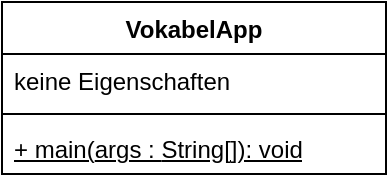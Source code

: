 <mxfile version="21.6.5" type="device" pages="2">
  <diagram id="iyO7cemp9dFGIv96Irqp" name="Klassendiagramm VokabelApp">
    <mxGraphModel dx="2924" dy="1174" grid="1" gridSize="10" guides="1" tooltips="1" connect="1" arrows="1" fold="1" page="1" pageScale="1" pageWidth="827" pageHeight="1169" math="0" shadow="0">
      <root>
        <mxCell id="0" />
        <mxCell id="1" parent="0" />
        <mxCell id="OejgFSziZwN4g2gwBmih-1" value="VokabelApp&lt;br&gt;" style="swimlane;fontStyle=1;align=center;verticalAlign=top;childLayout=stackLayout;horizontal=1;startSize=26;horizontalStack=0;resizeParent=1;resizeParentMax=0;resizeLast=0;collapsible=1;marginBottom=0;whiteSpace=wrap;html=1;" parent="1" vertex="1">
          <mxGeometry x="330" y="660" width="192" height="86" as="geometry" />
        </mxCell>
        <mxCell id="OejgFSziZwN4g2gwBmih-2" value="keine Eigenschaften" style="text;strokeColor=none;fillColor=none;align=left;verticalAlign=top;spacingLeft=4;spacingRight=4;overflow=hidden;rotatable=0;points=[[0,0.5],[1,0.5]];portConstraint=eastwest;whiteSpace=wrap;html=1;" parent="OejgFSziZwN4g2gwBmih-1" vertex="1">
          <mxGeometry y="26" width="192" height="26" as="geometry" />
        </mxCell>
        <mxCell id="OejgFSziZwN4g2gwBmih-3" value="" style="line;strokeWidth=1;fillColor=none;align=left;verticalAlign=middle;spacingTop=-1;spacingLeft=3;spacingRight=3;rotatable=0;labelPosition=right;points=[];portConstraint=eastwest;strokeColor=inherit;" parent="OejgFSziZwN4g2gwBmih-1" vertex="1">
          <mxGeometry y="52" width="192" height="8" as="geometry" />
        </mxCell>
        <mxCell id="OejgFSziZwN4g2gwBmih-4" value="&lt;u&gt;+ main(&lt;/u&gt;&lt;u style=&quot;border-color: var(--border-color);&quot;&gt;args :&amp;nbsp;&lt;/u&gt;&lt;u&gt;String[]): void&lt;/u&gt;" style="text;strokeColor=none;fillColor=none;align=left;verticalAlign=top;spacingLeft=4;spacingRight=4;overflow=hidden;rotatable=0;points=[[0,0.5],[1,0.5]];portConstraint=eastwest;whiteSpace=wrap;html=1;" parent="OejgFSziZwN4g2gwBmih-1" vertex="1">
          <mxGeometry y="60" width="192" height="26" as="geometry" />
        </mxCell>
      </root>
    </mxGraphModel>
  </diagram>
  <diagram id="C5RBs43oDa-KdzZeNtuy" name="Klassendiagramm UI">
    <mxGraphModel dx="2924" dy="2343" grid="1" gridSize="10" guides="1" tooltips="1" connect="1" arrows="1" fold="1" page="1" pageScale="1" pageWidth="827" pageHeight="1169" math="0" shadow="0">
      <root>
        <mxCell id="WIyWlLk6GJQsqaUBKTNV-0" />
        <mxCell id="WIyWlLk6GJQsqaUBKTNV-1" parent="WIyWlLk6GJQsqaUBKTNV-0" />
        <mxCell id="WuQNxE0622luCi4ZoFu2-5" style="edgeStyle=orthogonalEdgeStyle;rounded=0;orthogonalLoop=1;jettySize=auto;html=1;entryX=0;entryY=0.5;entryDx=0;entryDy=0;endArrow=block;endFill=0;dashed=1;" parent="WIyWlLk6GJQsqaUBKTNV-1" source="TzBr2kmtNzOGX0v02Ur2-0" target="TzBr2kmtNzOGX0v02Ur2-53" edge="1">
          <mxGeometry relative="1" as="geometry">
            <Array as="points">
              <mxPoint x="475" y="-125" />
            </Array>
          </mxGeometry>
        </mxCell>
        <mxCell id="TzBr2kmtNzOGX0v02Ur2-0" value="QuestionWindow" style="swimlane;fontStyle=1;align=center;verticalAlign=top;childLayout=stackLayout;horizontal=1;startSize=26;horizontalStack=0;resizeParent=1;resizeParentMax=0;resizeLast=0;collapsible=1;marginBottom=0;whiteSpace=wrap;html=1;" parent="WIyWlLk6GJQsqaUBKTNV-1" vertex="1">
          <mxGeometry x="345" y="-50" width="260" height="528" as="geometry" />
        </mxCell>
        <mxCell id="TzBr2kmtNzOGX0v02Ur2-5" value="- instance: QuestionWindow" style="text;strokeColor=none;fillColor=none;align=left;verticalAlign=top;spacingLeft=4;spacingRight=4;overflow=hidden;rotatable=0;points=[[0,0.5],[1,0.5]];portConstraint=eastwest;whiteSpace=wrap;html=1;" parent="TzBr2kmtNzOGX0v02Ur2-0" vertex="1">
          <mxGeometry y="26" width="260" height="26" as="geometry" />
        </mxCell>
        <mxCell id="TzBr2kmtNzOGX0v02Ur2-6" value="- backButton: JButton" style="text;strokeColor=none;fillColor=none;align=left;verticalAlign=top;spacingLeft=4;spacingRight=4;overflow=hidden;rotatable=0;points=[[0,0.5],[1,0.5]];portConstraint=eastwest;whiteSpace=wrap;html=1;" parent="TzBr2kmtNzOGX0v02Ur2-0" vertex="1">
          <mxGeometry y="52" width="260" height="26" as="geometry" />
        </mxCell>
        <mxCell id="TzBr2kmtNzOGX0v02Ur2-14" value="- checkButton: JButton" style="text;strokeColor=none;fillColor=none;align=left;verticalAlign=top;spacingLeft=4;spacingRight=4;overflow=hidden;rotatable=0;points=[[0,0.5],[1,0.5]];portConstraint=eastwest;whiteSpace=wrap;html=1;" parent="TzBr2kmtNzOGX0v02Ur2-0" vertex="1">
          <mxGeometry y="78" width="260" height="26" as="geometry" />
        </mxCell>
        <mxCell id="TzBr2kmtNzOGX0v02Ur2-13" value="- answerTextField: JTextField&amp;nbsp;&amp;nbsp;" style="text;strokeColor=none;fillColor=none;align=left;verticalAlign=top;spacingLeft=4;spacingRight=4;overflow=hidden;rotatable=0;points=[[0,0.5],[1,0.5]];portConstraint=eastwest;whiteSpace=wrap;html=1;" parent="TzBr2kmtNzOGX0v02Ur2-0" vertex="1">
          <mxGeometry y="104" width="260" height="26" as="geometry" />
        </mxCell>
        <mxCell id="TzBr2kmtNzOGX0v02Ur2-12" value="- questionLabel: JLabel&amp;nbsp;" style="text;strokeColor=none;fillColor=none;align=left;verticalAlign=top;spacingLeft=4;spacingRight=4;overflow=hidden;rotatable=0;points=[[0,0.5],[1,0.5]];portConstraint=eastwest;whiteSpace=wrap;html=1;" parent="TzBr2kmtNzOGX0v02Ur2-0" vertex="1">
          <mxGeometry y="130" width="260" height="26" as="geometry" />
        </mxCell>
        <mxCell id="TzBr2kmtNzOGX0v02Ur2-11" value="- scoreLabel: JLabel" style="text;strokeColor=none;fillColor=none;align=left;verticalAlign=top;spacingLeft=4;spacingRight=4;overflow=hidden;rotatable=0;points=[[0,0.5],[1,0.5]];portConstraint=eastwest;whiteSpace=wrap;html=1;" parent="TzBr2kmtNzOGX0v02Ur2-0" vertex="1">
          <mxGeometry y="156" width="260" height="26" as="geometry" />
        </mxCell>
        <mxCell id="TzBr2kmtNzOGX0v02Ur2-10" value="&lt;u&gt;- score: int&lt;/u&gt;" style="text;strokeColor=none;fillColor=none;align=left;verticalAlign=top;spacingLeft=4;spacingRight=4;overflow=hidden;rotatable=0;points=[[0,0.5],[1,0.5]];portConstraint=eastwest;whiteSpace=wrap;html=1;" parent="TzBr2kmtNzOGX0v02Ur2-0" vertex="1">
          <mxGeometry y="182" width="260" height="26" as="geometry" />
        </mxCell>
        <mxCell id="TzBr2kmtNzOGX0v02Ur2-9" value="- wordIndex: int" style="text;strokeColor=none;fillColor=none;align=left;verticalAlign=top;spacingLeft=4;spacingRight=4;overflow=hidden;rotatable=0;points=[[0,0.5],[1,0.5]];portConstraint=eastwest;whiteSpace=wrap;html=1;" parent="TzBr2kmtNzOGX0v02Ur2-0" vertex="1">
          <mxGeometry y="208" width="260" height="26" as="geometry" />
        </mxCell>
        <mxCell id="TzBr2kmtNzOGX0v02Ur2-8" value="- topContainer: JPanel" style="text;strokeColor=none;fillColor=none;align=left;verticalAlign=top;spacingLeft=4;spacingRight=4;overflow=hidden;rotatable=0;points=[[0,0.5],[1,0.5]];portConstraint=eastwest;whiteSpace=wrap;html=1;" parent="TzBr2kmtNzOGX0v02Ur2-0" vertex="1">
          <mxGeometry y="234" width="260" height="26" as="geometry" />
        </mxCell>
        <mxCell id="TzBr2kmtNzOGX0v02Ur2-7" value="- path: String" style="text;strokeColor=none;fillColor=none;align=left;verticalAlign=top;spacingLeft=4;spacingRight=4;overflow=hidden;rotatable=0;points=[[0,0.5],[1,0.5]];portConstraint=eastwest;whiteSpace=wrap;html=1;" parent="TzBr2kmtNzOGX0v02Ur2-0" vertex="1">
          <mxGeometry y="260" width="260" height="26" as="geometry" />
        </mxCell>
        <mxCell id="TzBr2kmtNzOGX0v02Ur2-2" value="" style="line;strokeWidth=1;fillColor=none;align=left;verticalAlign=middle;spacingTop=-1;spacingLeft=3;spacingRight=3;rotatable=0;labelPosition=right;points=[];portConstraint=eastwest;strokeColor=inherit;" parent="TzBr2kmtNzOGX0v02Ur2-0" vertex="1">
          <mxGeometry y="286" width="260" height="8" as="geometry" />
        </mxCell>
        <mxCell id="TzBr2kmtNzOGX0v02Ur2-3" value="&lt;u&gt;+ getInstance(): QuestionWindow&lt;/u&gt;" style="text;strokeColor=none;fillColor=none;align=left;verticalAlign=top;spacingLeft=4;spacingRight=4;overflow=hidden;rotatable=0;points=[[0,0.5],[1,0.5]];portConstraint=eastwest;whiteSpace=wrap;html=1;" parent="TzBr2kmtNzOGX0v02Ur2-0" vertex="1">
          <mxGeometry y="294" width="260" height="26" as="geometry" />
        </mxCell>
        <mxCell id="TzBr2kmtNzOGX0v02Ur2-21" value="+ actionPerformed(event: ActionEvent): void" style="text;strokeColor=none;fillColor=none;align=left;verticalAlign=top;spacingLeft=4;spacingRight=4;overflow=hidden;rotatable=0;points=[[0,0.5],[1,0.5]];portConstraint=eastwest;whiteSpace=wrap;html=1;" parent="TzBr2kmtNzOGX0v02Ur2-0" vertex="1">
          <mxGeometry y="320" width="260" height="26" as="geometry" />
        </mxCell>
        <mxCell id="TzBr2kmtNzOGX0v02Ur2-20" value="&lt;u&gt;+ getScore(): int&lt;/u&gt;" style="text;strokeColor=none;fillColor=none;align=left;verticalAlign=top;spacingLeft=4;spacingRight=4;overflow=hidden;rotatable=0;points=[[0,0.5],[1,0.5]];portConstraint=eastwest;whiteSpace=wrap;html=1;" parent="TzBr2kmtNzOGX0v02Ur2-0" vertex="1">
          <mxGeometry y="346" width="260" height="26" as="geometry" />
        </mxCell>
        <mxCell id="TzBr2kmtNzOGX0v02Ur2-19" value="+ resetScore(): void" style="text;strokeColor=none;fillColor=none;align=left;verticalAlign=top;spacingLeft=4;spacingRight=4;overflow=hidden;rotatable=0;points=[[0,0.5],[1,0.5]];portConstraint=eastwest;whiteSpace=wrap;html=1;" parent="TzBr2kmtNzOGX0v02Ur2-0" vertex="1">
          <mxGeometry y="372" width="260" height="26" as="geometry" />
        </mxCell>
        <mxCell id="TzBr2kmtNzOGX0v02Ur2-18" value="- isImageFile(filePath: String): boolean" style="text;strokeColor=none;fillColor=none;align=left;verticalAlign=top;spacingLeft=4;spacingRight=4;overflow=hidden;rotatable=0;points=[[0,0.5],[1,0.5]];portConstraint=eastwest;whiteSpace=wrap;html=1;" parent="TzBr2kmtNzOGX0v02Ur2-0" vertex="1">
          <mxGeometry y="398" width="260" height="26" as="geometry" />
        </mxCell>
        <mxCell id="TzBr2kmtNzOGX0v02Ur2-17" value="- getHint(index: int): String" style="text;strokeColor=none;fillColor=none;align=left;verticalAlign=top;spacingLeft=4;spacingRight=4;overflow=hidden;rotatable=0;points=[[0,0.5],[1,0.5]];portConstraint=eastwest;whiteSpace=wrap;html=1;" parent="TzBr2kmtNzOGX0v02Ur2-0" vertex="1">
          <mxGeometry y="424" width="260" height="26" as="geometry" />
        </mxCell>
        <mxCell id="TzBr2kmtNzOGX0v02Ur2-16" value="- getAnswer(index: int): String" style="text;strokeColor=none;fillColor=none;align=left;verticalAlign=top;spacingLeft=4;spacingRight=4;overflow=hidden;rotatable=0;points=[[0,0.5],[1,0.5]];portConstraint=eastwest;whiteSpace=wrap;html=1;" parent="TzBr2kmtNzOGX0v02Ur2-0" vertex="1">
          <mxGeometry y="450" width="260" height="26" as="geometry" />
        </mxCell>
        <mxCell id="TzBr2kmtNzOGX0v02Ur2-15" value="- handleInput(): void" style="text;strokeColor=none;fillColor=none;align=left;verticalAlign=top;spacingLeft=4;spacingRight=4;overflow=hidden;rotatable=0;points=[[0,0.5],[1,0.5]];portConstraint=eastwest;whiteSpace=wrap;html=1;" parent="TzBr2kmtNzOGX0v02Ur2-0" vertex="1">
          <mxGeometry y="476" width="260" height="26" as="geometry" />
        </mxCell>
        <mxCell id="TzBr2kmtNzOGX0v02Ur2-22" value="- handleBackButton(): void" style="text;strokeColor=none;fillColor=none;align=left;verticalAlign=top;spacingLeft=4;spacingRight=4;overflow=hidden;rotatable=0;points=[[0,0.5],[1,0.5]];portConstraint=eastwest;whiteSpace=wrap;html=1;" parent="TzBr2kmtNzOGX0v02Ur2-0" vertex="1">
          <mxGeometry y="502" width="260" height="26" as="geometry" />
        </mxCell>
        <mxCell id="WuQNxE0622luCi4ZoFu2-7" style="edgeStyle=orthogonalEdgeStyle;rounded=0;orthogonalLoop=1;jettySize=auto;html=1;entryX=1;entryY=0.5;entryDx=0;entryDy=0;endArrow=block;endFill=0;dashed=1;" parent="WIyWlLk6GJQsqaUBKTNV-1" source="TzBr2kmtNzOGX0v02Ur2-23" target="TzBr2kmtNzOGX0v02Ur2-53" edge="1">
          <mxGeometry relative="1" as="geometry">
            <Array as="points">
              <mxPoint x="1080" y="-125" />
            </Array>
          </mxGeometry>
        </mxCell>
        <mxCell id="TzBr2kmtNzOGX0v02Ur2-23" value="MainWindow" style="swimlane;fontStyle=1;align=center;verticalAlign=top;childLayout=stackLayout;horizontal=1;startSize=26;horizontalStack=0;resizeParent=1;resizeParentMax=0;resizeLast=0;collapsible=1;marginBottom=0;whiteSpace=wrap;html=1;" parent="WIyWlLk6GJQsqaUBKTNV-1" vertex="1">
          <mxGeometry x="945" y="-50" width="260" height="476" as="geometry" />
        </mxCell>
        <mxCell id="TzBr2kmtNzOGX0v02Ur2-24" value="- instance: MainWindow" style="text;strokeColor=none;fillColor=none;align=left;verticalAlign=top;spacingLeft=4;spacingRight=4;overflow=hidden;rotatable=0;points=[[0,0.5],[1,0.5]];portConstraint=eastwest;whiteSpace=wrap;html=1;" parent="TzBr2kmtNzOGX0v02Ur2-23" vertex="1">
          <mxGeometry y="26" width="260" height="26" as="geometry" />
        </mxCell>
        <mxCell id="TzBr2kmtNzOGX0v02Ur2-35" value="- startButton: JButton" style="text;strokeColor=none;fillColor=none;align=left;verticalAlign=top;spacingLeft=4;spacingRight=4;overflow=hidden;rotatable=0;points=[[0,0.5],[1,0.5]];portConstraint=eastwest;whiteSpace=wrap;html=1;" parent="TzBr2kmtNzOGX0v02Ur2-23" vertex="1">
          <mxGeometry y="52" width="260" height="26" as="geometry" />
        </mxCell>
        <mxCell id="TzBr2kmtNzOGX0v02Ur2-34" value="- choosebutton: JButton" style="text;strokeColor=none;fillColor=none;align=left;verticalAlign=top;spacingLeft=4;spacingRight=4;overflow=hidden;rotatable=0;points=[[0,0.5],[1,0.5]];portConstraint=eastwest;whiteSpace=wrap;html=1;" parent="TzBr2kmtNzOGX0v02Ur2-23" vertex="1">
          <mxGeometry y="78" width="260" height="26" as="geometry" />
        </mxCell>
        <mxCell id="TzBr2kmtNzOGX0v02Ur2-33" value="- gridPanel: JPanel" style="text;strokeColor=none;fillColor=none;align=left;verticalAlign=top;spacingLeft=4;spacingRight=4;overflow=hidden;rotatable=0;points=[[0,0.5],[1,0.5]];portConstraint=eastwest;whiteSpace=wrap;html=1;" parent="TzBr2kmtNzOGX0v02Ur2-23" vertex="1">
          <mxGeometry y="104" width="260" height="26" as="geometry" />
        </mxCell>
        <mxCell id="TzBr2kmtNzOGX0v02Ur2-32" value="&lt;u&gt;- path: String&lt;/u&gt;" style="text;strokeColor=none;fillColor=none;align=left;verticalAlign=top;spacingLeft=4;spacingRight=4;overflow=hidden;rotatable=0;points=[[0,0.5],[1,0.5]];portConstraint=eastwest;whiteSpace=wrap;html=1;" parent="TzBr2kmtNzOGX0v02Ur2-23" vertex="1">
          <mxGeometry y="130" width="260" height="26" as="geometry" />
        </mxCell>
        <mxCell id="TzBr2kmtNzOGX0v02Ur2-31" value="- chosenFilePath: JLabel" style="text;strokeColor=none;fillColor=none;align=left;verticalAlign=top;spacingLeft=4;spacingRight=4;overflow=hidden;rotatable=0;points=[[0,0.5],[1,0.5]];portConstraint=eastwest;whiteSpace=wrap;html=1;" parent="TzBr2kmtNzOGX0v02Ur2-23" vertex="1">
          <mxGeometry y="156" width="260" height="26" as="geometry" />
        </mxCell>
        <mxCell id="TzBr2kmtNzOGX0v02Ur2-30" value="&lt;u&gt;- words: ArrayList&lt;/u&gt;" style="text;strokeColor=none;fillColor=none;align=left;verticalAlign=top;spacingLeft=4;spacingRight=4;overflow=hidden;rotatable=0;points=[[0,0.5],[1,0.5]];portConstraint=eastwest;whiteSpace=wrap;html=1;" parent="TzBr2kmtNzOGX0v02Ur2-23" vertex="1">
          <mxGeometry y="182" width="260" height="26" as="geometry" />
        </mxCell>
        <mxCell id="TzBr2kmtNzOGX0v02Ur2-29" value="&lt;u&gt;- wordsMinusExtension: ArrayList&lt;/u&gt;" style="text;strokeColor=none;fillColor=none;align=left;verticalAlign=top;spacingLeft=4;spacingRight=4;overflow=hidden;rotatable=0;points=[[0,0.5],[1,0.5]];portConstraint=eastwest;whiteSpace=wrap;html=1;" parent="TzBr2kmtNzOGX0v02Ur2-23" vertex="1">
          <mxGeometry y="208" width="260" height="26" as="geometry" />
        </mxCell>
        <mxCell id="TzBr2kmtNzOGX0v02Ur2-28" value="- shuffleCounter: int" style="text;strokeColor=none;fillColor=none;align=left;verticalAlign=top;spacingLeft=4;spacingRight=4;overflow=hidden;rotatable=0;points=[[0,0.5],[1,0.5]];portConstraint=eastwest;whiteSpace=wrap;html=1;" parent="TzBr2kmtNzOGX0v02Ur2-23" vertex="1">
          <mxGeometry y="234" width="260" height="26" as="geometry" />
        </mxCell>
        <mxCell id="TzBr2kmtNzOGX0v02Ur2-25" value="" style="line;strokeWidth=1;fillColor=none;align=left;verticalAlign=middle;spacingTop=-1;spacingLeft=3;spacingRight=3;rotatable=0;labelPosition=right;points=[];portConstraint=eastwest;strokeColor=inherit;" parent="TzBr2kmtNzOGX0v02Ur2-23" vertex="1">
          <mxGeometry y="260" width="260" height="8" as="geometry" />
        </mxCell>
        <mxCell id="TzBr2kmtNzOGX0v02Ur2-26" value="&lt;u&gt;+ getInstance(): MainWindow&lt;/u&gt;" style="text;strokeColor=none;fillColor=none;align=left;verticalAlign=top;spacingLeft=4;spacingRight=4;overflow=hidden;rotatable=0;points=[[0,0.5],[1,0.5]];portConstraint=eastwest;whiteSpace=wrap;html=1;" parent="TzBr2kmtNzOGX0v02Ur2-23" vertex="1">
          <mxGeometry y="268" width="260" height="26" as="geometry" />
        </mxCell>
        <mxCell id="TzBr2kmtNzOGX0v02Ur2-41" value="+ actionPerformed(event: ActionEvent): void" style="text;strokeColor=none;fillColor=none;align=left;verticalAlign=top;spacingLeft=4;spacingRight=4;overflow=hidden;rotatable=0;points=[[0,0.5],[1,0.5]];portConstraint=eastwest;whiteSpace=wrap;html=1;" parent="TzBr2kmtNzOGX0v02Ur2-23" vertex="1">
          <mxGeometry y="294" width="260" height="26" as="geometry" />
        </mxCell>
        <mxCell id="TzBr2kmtNzOGX0v02Ur2-40" value="&lt;u&gt;+ getPath(): String&lt;/u&gt;" style="text;strokeColor=none;fillColor=none;align=left;verticalAlign=top;spacingLeft=4;spacingRight=4;overflow=hidden;rotatable=0;points=[[0,0.5],[1,0.5]];portConstraint=eastwest;whiteSpace=wrap;html=1;" parent="TzBr2kmtNzOGX0v02Ur2-23" vertex="1">
          <mxGeometry y="320" width="260" height="26" as="geometry" />
        </mxCell>
        <mxCell id="TzBr2kmtNzOGX0v02Ur2-39" value="&lt;u&gt;+ getWords(): ArrayList&lt;/u&gt;" style="text;strokeColor=none;fillColor=none;align=left;verticalAlign=top;spacingLeft=4;spacingRight=4;overflow=hidden;rotatable=0;points=[[0,0.5],[1,0.5]];portConstraint=eastwest;whiteSpace=wrap;html=1;" parent="TzBr2kmtNzOGX0v02Ur2-23" vertex="1">
          <mxGeometry y="346" width="260" height="26" as="geometry" />
        </mxCell>
        <mxCell id="TzBr2kmtNzOGX0v02Ur2-38" value="&lt;u&gt;+ getWordsMinusExtension(): ArrayList&lt;/u&gt;" style="text;strokeColor=none;fillColor=none;align=left;verticalAlign=top;spacingLeft=4;spacingRight=4;overflow=hidden;rotatable=0;points=[[0,0.5],[1,0.5]];portConstraint=eastwest;whiteSpace=wrap;html=1;" parent="TzBr2kmtNzOGX0v02Ur2-23" vertex="1">
          <mxGeometry y="372" width="260" height="26" as="geometry" />
        </mxCell>
        <mxCell id="TzBr2kmtNzOGX0v02Ur2-37" value="- shuffleWords(): void" style="text;strokeColor=none;fillColor=none;align=left;verticalAlign=top;spacingLeft=4;spacingRight=4;overflow=hidden;rotatable=0;points=[[0,0.5],[1,0.5]];portConstraint=eastwest;whiteSpace=wrap;html=1;" parent="TzBr2kmtNzOGX0v02Ur2-23" vertex="1">
          <mxGeometry y="398" width="260" height="26" as="geometry" />
        </mxCell>
        <mxCell id="TzBr2kmtNzOGX0v02Ur2-36" value="- checkValidFiles(): boolean" style="text;strokeColor=none;fillColor=none;align=left;verticalAlign=top;spacingLeft=4;spacingRight=4;overflow=hidden;rotatable=0;points=[[0,0.5],[1,0.5]];portConstraint=eastwest;whiteSpace=wrap;html=1;" parent="TzBr2kmtNzOGX0v02Ur2-23" vertex="1">
          <mxGeometry y="424" width="260" height="26" as="geometry" />
        </mxCell>
        <mxCell id="kgm4HfHg7YDv1qdb3lus-0" value="- handleFileChooser(): void" style="text;strokeColor=none;fillColor=none;align=left;verticalAlign=top;spacingLeft=4;spacingRight=4;overflow=hidden;rotatable=0;points=[[0,0.5],[1,0.5]];portConstraint=eastwest;whiteSpace=wrap;html=1;" vertex="1" parent="TzBr2kmtNzOGX0v02Ur2-23">
          <mxGeometry y="450" width="260" height="26" as="geometry" />
        </mxCell>
        <mxCell id="WuQNxE0622luCi4ZoFu2-0" style="edgeStyle=orthogonalEdgeStyle;rounded=0;orthogonalLoop=1;jettySize=auto;html=1;entryX=0.5;entryY=0;entryDx=0;entryDy=0;endArrow=block;endFill=0;" parent="WIyWlLk6GJQsqaUBKTNV-1" source="TzBr2kmtNzOGX0v02Ur2-42" target="TzBr2kmtNzOGX0v02Ur2-54" edge="1">
          <mxGeometry relative="1" as="geometry" />
        </mxCell>
        <mxCell id="WuQNxE0622luCi4ZoFu2-6" style="edgeStyle=orthogonalEdgeStyle;rounded=0;orthogonalLoop=1;jettySize=auto;html=1;entryX=0.5;entryY=1;entryDx=0;entryDy=0;endArrow=block;endFill=0;dashed=1;" parent="WIyWlLk6GJQsqaUBKTNV-1" source="TzBr2kmtNzOGX0v02Ur2-42" target="TzBr2kmtNzOGX0v02Ur2-53" edge="1">
          <mxGeometry relative="1" as="geometry" />
        </mxCell>
        <mxCell id="TzBr2kmtNzOGX0v02Ur2-42" value="ResultWindow" style="swimlane;fontStyle=1;align=center;verticalAlign=top;childLayout=stackLayout;horizontal=1;startSize=26;horizontalStack=0;resizeParent=1;resizeParentMax=0;resizeLast=0;collapsible=1;marginBottom=0;whiteSpace=wrap;html=1;" parent="WIyWlLk6GJQsqaUBKTNV-1" vertex="1">
          <mxGeometry x="645" y="-50" width="260" height="242" as="geometry" />
        </mxCell>
        <mxCell id="TzBr2kmtNzOGX0v02Ur2-43" value="- instance: ResultWindow&amp;nbsp;" style="text;strokeColor=none;fillColor=none;align=left;verticalAlign=top;spacingLeft=4;spacingRight=4;overflow=hidden;rotatable=0;points=[[0,0.5],[1,0.5]];portConstraint=eastwest;whiteSpace=wrap;html=1;" parent="TzBr2kmtNzOGX0v02Ur2-42" vertex="1">
          <mxGeometry y="26" width="260" height="26" as="geometry" />
        </mxCell>
        <mxCell id="TzBr2kmtNzOGX0v02Ur2-49" value="&lt;u&gt;- score: int&lt;/u&gt;" style="text;strokeColor=none;fillColor=none;align=left;verticalAlign=top;spacingLeft=4;spacingRight=4;overflow=hidden;rotatable=0;points=[[0,0.5],[1,0.5]];portConstraint=eastwest;whiteSpace=wrap;html=1;" parent="TzBr2kmtNzOGX0v02Ur2-42" vertex="1">
          <mxGeometry y="52" width="260" height="26" as="geometry" />
        </mxCell>
        <mxCell id="TzBr2kmtNzOGX0v02Ur2-48" value="&lt;u&gt;- resultLabel: JLabel&lt;/u&gt;" style="text;strokeColor=none;fillColor=none;align=left;verticalAlign=top;spacingLeft=4;spacingRight=4;overflow=hidden;rotatable=0;points=[[0,0.5],[1,0.5]];portConstraint=eastwest;whiteSpace=wrap;html=1;" parent="TzBr2kmtNzOGX0v02Ur2-42" vertex="1">
          <mxGeometry y="78" width="260" height="26" as="geometry" />
        </mxCell>
        <mxCell id="TzBr2kmtNzOGX0v02Ur2-47" value="- backToMainButton: JButton" style="text;strokeColor=none;fillColor=none;align=left;verticalAlign=top;spacingLeft=4;spacingRight=4;overflow=hidden;rotatable=0;points=[[0,0.5],[1,0.5]];portConstraint=eastwest;whiteSpace=wrap;html=1;" parent="TzBr2kmtNzOGX0v02Ur2-42" vertex="1">
          <mxGeometry y="104" width="260" height="26" as="geometry" />
        </mxCell>
        <mxCell id="TzBr2kmtNzOGX0v02Ur2-44" value="" style="line;strokeWidth=1;fillColor=none;align=left;verticalAlign=middle;spacingTop=-1;spacingLeft=3;spacingRight=3;rotatable=0;labelPosition=right;points=[];portConstraint=eastwest;strokeColor=inherit;" parent="TzBr2kmtNzOGX0v02Ur2-42" vertex="1">
          <mxGeometry y="130" width="260" height="8" as="geometry" />
        </mxCell>
        <mxCell id="TzBr2kmtNzOGX0v02Ur2-45" value="&lt;u&gt;+ getInstance(): ResultWindow&lt;/u&gt;" style="text;strokeColor=none;fillColor=none;align=left;verticalAlign=top;spacingLeft=4;spacingRight=4;overflow=hidden;rotatable=0;points=[[0,0.5],[1,0.5]];portConstraint=eastwest;whiteSpace=wrap;html=1;" parent="TzBr2kmtNzOGX0v02Ur2-42" vertex="1">
          <mxGeometry y="138" width="260" height="26" as="geometry" />
        </mxCell>
        <mxCell id="TzBr2kmtNzOGX0v02Ur2-52" value="&lt;u&gt;+ setScore(value: int): void&lt;/u&gt;" style="text;strokeColor=none;fillColor=none;align=left;verticalAlign=top;spacingLeft=4;spacingRight=4;overflow=hidden;rotatable=0;points=[[0,0.5],[1,0.5]];portConstraint=eastwest;whiteSpace=wrap;html=1;" parent="TzBr2kmtNzOGX0v02Ur2-42" vertex="1">
          <mxGeometry y="164" width="260" height="26" as="geometry" />
        </mxCell>
        <mxCell id="TzBr2kmtNzOGX0v02Ur2-51" value="+ actionPerformed(event: ActionEvent): void" style="text;strokeColor=none;fillColor=none;align=left;verticalAlign=top;spacingLeft=4;spacingRight=4;overflow=hidden;rotatable=0;points=[[0,0.5],[1,0.5]];portConstraint=eastwest;whiteSpace=wrap;html=1;" parent="TzBr2kmtNzOGX0v02Ur2-42" vertex="1">
          <mxGeometry y="190" width="260" height="26" as="geometry" />
        </mxCell>
        <mxCell id="TzBr2kmtNzOGX0v02Ur2-50" value="&lt;u&gt;- result(score: int): String&lt;/u&gt;" style="text;strokeColor=none;fillColor=none;align=left;verticalAlign=top;spacingLeft=4;spacingRight=4;overflow=hidden;rotatable=0;points=[[0,0.5],[1,0.5]];portConstraint=eastwest;whiteSpace=wrap;html=1;" parent="TzBr2kmtNzOGX0v02Ur2-42" vertex="1">
          <mxGeometry y="216" width="260" height="26" as="geometry" />
        </mxCell>
        <mxCell id="TzBr2kmtNzOGX0v02Ur2-53" value="«interface»&lt;br&gt;ActionListener" style="html=1;whiteSpace=wrap;" parent="WIyWlLk6GJQsqaUBKTNV-1" vertex="1">
          <mxGeometry x="720" y="-150" width="110" height="50" as="geometry" />
        </mxCell>
        <mxCell id="TzBr2kmtNzOGX0v02Ur2-54" value="&lt;p style=&quot;margin:0px;margin-top:4px;text-align:center;&quot;&gt;&lt;br&gt;&lt;b&gt;JFrame&lt;/b&gt;&lt;/p&gt;" style="verticalAlign=top;align=left;overflow=fill;fontSize=12;fontFamily=Helvetica;html=1;whiteSpace=wrap;" parent="WIyWlLk6GJQsqaUBKTNV-1" vertex="1">
          <mxGeometry x="705" y="242" width="140" height="60" as="geometry" />
        </mxCell>
        <mxCell id="WuQNxE0622luCi4ZoFu2-3" style="edgeStyle=orthogonalEdgeStyle;rounded=0;orthogonalLoop=1;jettySize=auto;html=1;entryX=1;entryY=0.25;entryDx=0;entryDy=0;endArrow=block;endFill=0;" parent="WIyWlLk6GJQsqaUBKTNV-1" source="TzBr2kmtNzOGX0v02Ur2-41" target="TzBr2kmtNzOGX0v02Ur2-54" edge="1">
          <mxGeometry relative="1" as="geometry" />
        </mxCell>
        <mxCell id="WuQNxE0622luCi4ZoFu2-4" style="edgeStyle=orthogonalEdgeStyle;rounded=0;orthogonalLoop=1;jettySize=auto;html=1;entryX=0;entryY=0.25;entryDx=0;entryDy=0;endArrow=block;endFill=0;" parent="WIyWlLk6GJQsqaUBKTNV-1" source="TzBr2kmtNzOGX0v02Ur2-3" target="TzBr2kmtNzOGX0v02Ur2-54" edge="1">
          <mxGeometry relative="1" as="geometry" />
        </mxCell>
      </root>
    </mxGraphModel>
  </diagram>
</mxfile>
